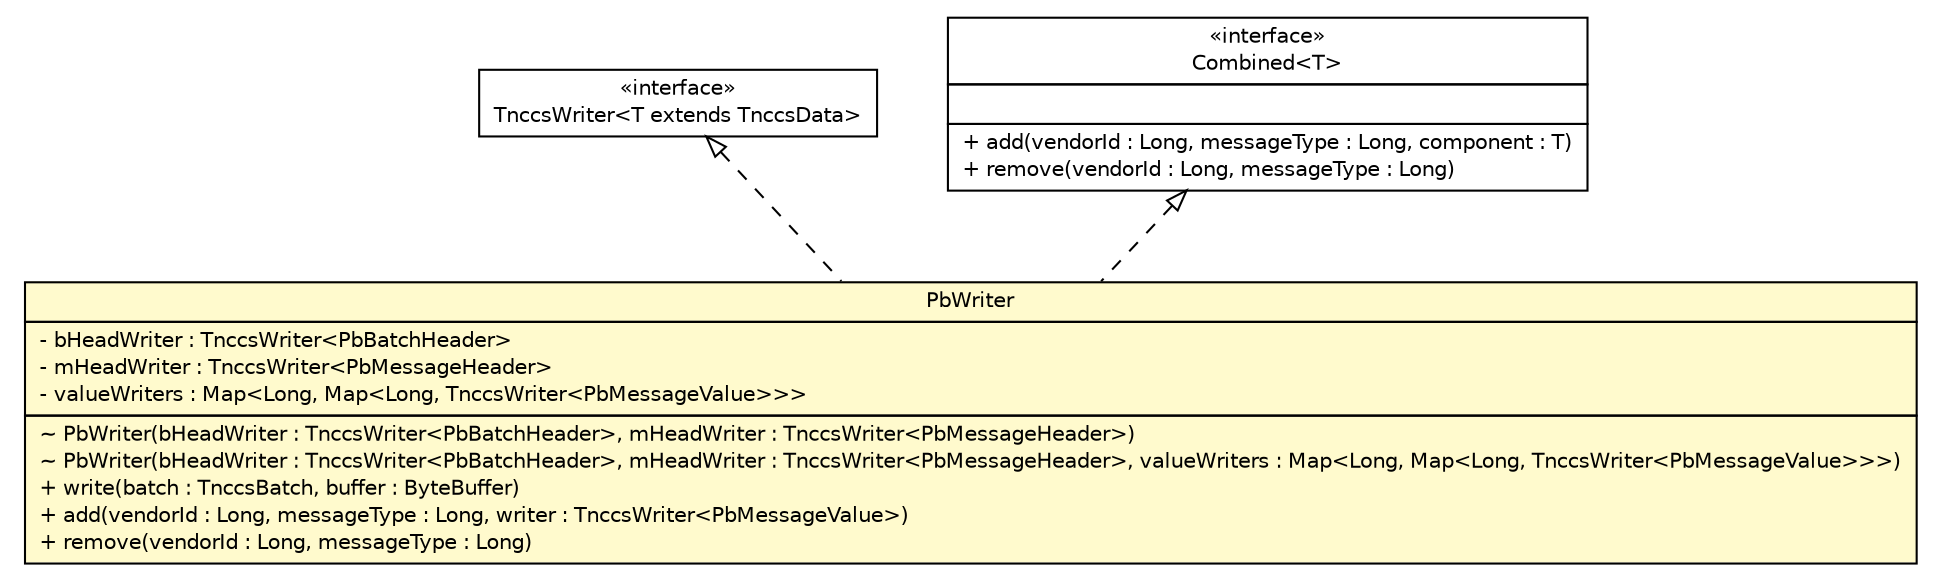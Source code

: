 #!/usr/local/bin/dot
#
# Class diagram 
# Generated by UMLGraph version R5_6 (http://www.umlgraph.org/)
#

digraph G {
	edge [fontname="Helvetica",fontsize=10,labelfontname="Helvetica",labelfontsize=10];
	node [fontname="Helvetica",fontsize=10,shape=plaintext];
	nodesep=0.25;
	ranksep=0.5;
	// de.hsbremen.tc.tnc.message.tnccs.serialize.bytebuffer.TnccsWriter<T extends de.hsbremen.tc.tnc.message.tnccs.TnccsData>
	c131143 [label=<<table title="de.hsbremen.tc.tnc.message.tnccs.serialize.bytebuffer.TnccsWriter" border="0" cellborder="1" cellspacing="0" cellpadding="2" port="p" href="../../../../../../../de/hsbremen/tc/tnc/message/tnccs/serialize/bytebuffer/TnccsWriter.html">
		<tr><td><table border="0" cellspacing="0" cellpadding="1">
<tr><td align="center" balign="center"> &#171;interface&#187; </td></tr>
<tr><td align="center" balign="center"> TnccsWriter&lt;T extends TnccsData&gt; </td></tr>
		</table></td></tr>
		</table>>, URL="../../../../../../../de/hsbremen/tc/tnc/message/tnccs/serialize/bytebuffer/TnccsWriter.html", fontname="Helvetica", fontcolor="black", fontsize=10.0];
	// de.hsbremen.tc.tnc.message.Combined<T>
	c131158 [label=<<table title="de.hsbremen.tc.tnc.message.Combined" border="0" cellborder="1" cellspacing="0" cellpadding="2" port="p" href="../../../../../../../de/hsbremen/tc/tnc/message/Combined.html">
		<tr><td><table border="0" cellspacing="0" cellpadding="1">
<tr><td align="center" balign="center"> &#171;interface&#187; </td></tr>
<tr><td align="center" balign="center"> Combined&lt;T&gt; </td></tr>
		</table></td></tr>
		<tr><td><table border="0" cellspacing="0" cellpadding="1">
<tr><td align="left" balign="left">  </td></tr>
		</table></td></tr>
		<tr><td><table border="0" cellspacing="0" cellpadding="1">
<tr><td align="left" balign="left"> + add(vendorId : Long, messageType : Long, component : T) </td></tr>
<tr><td align="left" balign="left"> + remove(vendorId : Long, messageType : Long) </td></tr>
		</table></td></tr>
		</table>>, URL="../../../../../../../de/hsbremen/tc/tnc/message/Combined.html", fontname="Helvetica", fontcolor="black", fontsize=10.0];
	// org.ietf.nea.pb.serialize.writer.bytebuffer.PbWriter
	c131436 [label=<<table title="org.ietf.nea.pb.serialize.writer.bytebuffer.PbWriter" border="0" cellborder="1" cellspacing="0" cellpadding="2" port="p" bgcolor="lemonChiffon" href="./PbWriter.html">
		<tr><td><table border="0" cellspacing="0" cellpadding="1">
<tr><td align="center" balign="center"> PbWriter </td></tr>
		</table></td></tr>
		<tr><td><table border="0" cellspacing="0" cellpadding="1">
<tr><td align="left" balign="left"> - bHeadWriter : TnccsWriter&lt;PbBatchHeader&gt; </td></tr>
<tr><td align="left" balign="left"> - mHeadWriter : TnccsWriter&lt;PbMessageHeader&gt; </td></tr>
<tr><td align="left" balign="left"> - valueWriters : Map&lt;Long, Map&lt;Long, TnccsWriter&lt;PbMessageValue&gt;&gt;&gt; </td></tr>
		</table></td></tr>
		<tr><td><table border="0" cellspacing="0" cellpadding="1">
<tr><td align="left" balign="left"> ~ PbWriter(bHeadWriter : TnccsWriter&lt;PbBatchHeader&gt;, mHeadWriter : TnccsWriter&lt;PbMessageHeader&gt;) </td></tr>
<tr><td align="left" balign="left"> ~ PbWriter(bHeadWriter : TnccsWriter&lt;PbBatchHeader&gt;, mHeadWriter : TnccsWriter&lt;PbMessageHeader&gt;, valueWriters : Map&lt;Long, Map&lt;Long, TnccsWriter&lt;PbMessageValue&gt;&gt;&gt;) </td></tr>
<tr><td align="left" balign="left"> + write(batch : TnccsBatch, buffer : ByteBuffer) </td></tr>
<tr><td align="left" balign="left"> + add(vendorId : Long, messageType : Long, writer : TnccsWriter&lt;PbMessageValue&gt;) </td></tr>
<tr><td align="left" balign="left"> + remove(vendorId : Long, messageType : Long) </td></tr>
		</table></td></tr>
		</table>>, URL="./PbWriter.html", fontname="Helvetica", fontcolor="black", fontsize=10.0];
	//org.ietf.nea.pb.serialize.writer.bytebuffer.PbWriter implements de.hsbremen.tc.tnc.message.tnccs.serialize.bytebuffer.TnccsWriter<T extends de.hsbremen.tc.tnc.message.tnccs.TnccsData>
	c131143:p -> c131436:p [dir=back,arrowtail=empty,style=dashed];
	//org.ietf.nea.pb.serialize.writer.bytebuffer.PbWriter implements de.hsbremen.tc.tnc.message.Combined<T>
	c131158:p -> c131436:p [dir=back,arrowtail=empty,style=dashed];
}

